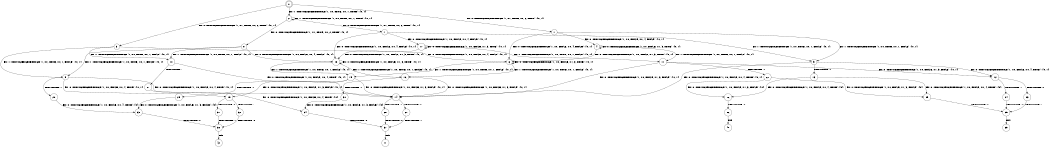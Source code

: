 digraph BCG {
size = "7, 10.5";
center = TRUE;
node [shape = circle];
0 [peripheries = 2];
0 -> 1 [label = "EX !0 !ATOMIC_EXCH_BRANCH (1, +1, TRUE, +0, 2, TRUE) !{0, 1}"];
0 -> 2 [label = "EX !1 !ATOMIC_EXCH_BRANCH (1, +0, TRUE, +0, 1, TRUE) !{0, 1}"];
0 -> 3 [label = "EX !0 !ATOMIC_EXCH_BRANCH (1, +1, TRUE, +0, 2, TRUE) !{0, 1}"];
1 -> 4 [label = "EX !0 !ATOMIC_EXCH_BRANCH (1, +0, FALSE, +0, 4, FALSE) !{0, 1}"];
1 -> 5 [label = "EX !1 !ATOMIC_EXCH_BRANCH (1, +0, TRUE, +0, 1, FALSE) !{0, 1}"];
1 -> 6 [label = "EX !0 !ATOMIC_EXCH_BRANCH (1, +0, FALSE, +0, 4, FALSE) !{0, 1}"];
2 -> 2 [label = "EX !1 !ATOMIC_EXCH_BRANCH (1, +0, TRUE, +0, 1, TRUE) !{0, 1}"];
2 -> 7 [label = "EX !0 !ATOMIC_EXCH_BRANCH (1, +1, TRUE, +0, 2, TRUE) !{0, 1}"];
2 -> 8 [label = "EX !0 !ATOMIC_EXCH_BRANCH (1, +1, TRUE, +0, 2, TRUE) !{0, 1}"];
3 -> 9 [label = "EX !1 !ATOMIC_EXCH_BRANCH (1, +0, TRUE, +0, 1, FALSE) !{0, 1}"];
3 -> 6 [label = "EX !0 !ATOMIC_EXCH_BRANCH (1, +0, FALSE, +0, 4, FALSE) !{0, 1}"];
3 -> 10 [label = "EX !1 !ATOMIC_EXCH_BRANCH (1, +0, TRUE, +0, 1, FALSE) !{0, 1}"];
4 -> 4 [label = "EX !0 !ATOMIC_EXCH_BRANCH (1, +0, FALSE, +1, 3, TRUE) !{0, 1}"];
4 -> 11 [label = "EX !1 !ATOMIC_EXCH_BRANCH (1, +0, TRUE, +0, 1, FALSE) !{0, 1}"];
4 -> 6 [label = "EX !0 !ATOMIC_EXCH_BRANCH (1, +0, FALSE, +1, 3, TRUE) !{0, 1}"];
5 -> 12 [label = "EX !0 !ATOMIC_EXCH_BRANCH (1, +0, FALSE, +0, 4, TRUE) !{0, 1}"];
5 -> 13 [label = "TERMINATE !1"];
5 -> 14 [label = "EX !0 !ATOMIC_EXCH_BRANCH (1, +0, FALSE, +0, 4, TRUE) !{0, 1}"];
6 -> 15 [label = "EX !1 !ATOMIC_EXCH_BRANCH (1, +0, TRUE, +0, 1, FALSE) !{0, 1}"];
6 -> 6 [label = "EX !0 !ATOMIC_EXCH_BRANCH (1, +0, FALSE, +1, 3, TRUE) !{0, 1}"];
6 -> 16 [label = "EX !1 !ATOMIC_EXCH_BRANCH (1, +0, TRUE, +0, 1, FALSE) !{0, 1}"];
7 -> 17 [label = "EX !0 !ATOMIC_EXCH_BRANCH (1, +0, FALSE, +0, 4, FALSE) !{0, 1}"];
7 -> 5 [label = "EX !1 !ATOMIC_EXCH_BRANCH (1, +0, TRUE, +0, 1, FALSE) !{0, 1}"];
7 -> 18 [label = "EX !0 !ATOMIC_EXCH_BRANCH (1, +0, FALSE, +0, 4, FALSE) !{0, 1}"];
8 -> 9 [label = "EX !1 !ATOMIC_EXCH_BRANCH (1, +0, TRUE, +0, 1, FALSE) !{0, 1}"];
8 -> 18 [label = "EX !0 !ATOMIC_EXCH_BRANCH (1, +0, FALSE, +0, 4, FALSE) !{0, 1}"];
8 -> 10 [label = "EX !1 !ATOMIC_EXCH_BRANCH (1, +0, TRUE, +0, 1, FALSE) !{0, 1}"];
9 -> 19 [label = "EX !0 !ATOMIC_EXCH_BRANCH (1, +0, FALSE, +0, 4, TRUE) !{0, 1}"];
9 -> 20 [label = "TERMINATE !1"];
9 -> 14 [label = "EX !0 !ATOMIC_EXCH_BRANCH (1, +0, FALSE, +0, 4, TRUE) !{0, 1}"];
10 -> 14 [label = "EX !0 !ATOMIC_EXCH_BRANCH (1, +0, FALSE, +0, 4, TRUE) !{0, 1}"];
10 -> 21 [label = "TERMINATE !1"];
11 -> 12 [label = "EX !0 !ATOMIC_EXCH_BRANCH (1, +0, FALSE, +1, 3, FALSE) !{0, 1}"];
11 -> 22 [label = "TERMINATE !1"];
11 -> 14 [label = "EX !0 !ATOMIC_EXCH_BRANCH (1, +0, FALSE, +1, 3, FALSE) !{0, 1}"];
12 -> 23 [label = "TERMINATE !0"];
12 -> 24 [label = "TERMINATE !1"];
13 -> 25 [label = "EX !0 !ATOMIC_EXCH_BRANCH (1, +0, FALSE, +0, 4, TRUE) !{0}"];
13 -> 26 [label = "EX !0 !ATOMIC_EXCH_BRANCH (1, +0, FALSE, +0, 4, TRUE) !{0}"];
14 -> 27 [label = "TERMINATE !0"];
14 -> 28 [label = "TERMINATE !1"];
15 -> 19 [label = "EX !0 !ATOMIC_EXCH_BRANCH (1, +0, FALSE, +1, 3, FALSE) !{0, 1}"];
15 -> 29 [label = "TERMINATE !1"];
15 -> 14 [label = "EX !0 !ATOMIC_EXCH_BRANCH (1, +0, FALSE, +1, 3, FALSE) !{0, 1}"];
16 -> 14 [label = "EX !0 !ATOMIC_EXCH_BRANCH (1, +0, FALSE, +1, 3, FALSE) !{0, 1}"];
16 -> 30 [label = "TERMINATE !1"];
17 -> 17 [label = "EX !0 !ATOMIC_EXCH_BRANCH (1, +0, FALSE, +1, 3, TRUE) !{0, 1}"];
17 -> 11 [label = "EX !1 !ATOMIC_EXCH_BRANCH (1, +0, TRUE, +0, 1, FALSE) !{0, 1}"];
17 -> 18 [label = "EX !0 !ATOMIC_EXCH_BRANCH (1, +0, FALSE, +1, 3, TRUE) !{0, 1}"];
18 -> 15 [label = "EX !1 !ATOMIC_EXCH_BRANCH (1, +0, TRUE, +0, 1, FALSE) !{0, 1}"];
18 -> 18 [label = "EX !0 !ATOMIC_EXCH_BRANCH (1, +0, FALSE, +1, 3, TRUE) !{0, 1}"];
18 -> 16 [label = "EX !1 !ATOMIC_EXCH_BRANCH (1, +0, TRUE, +0, 1, FALSE) !{0, 1}"];
19 -> 31 [label = "TERMINATE !0"];
19 -> 32 [label = "TERMINATE !1"];
20 -> 33 [label = "EX !0 !ATOMIC_EXCH_BRANCH (1, +0, FALSE, +0, 4, TRUE) !{0}"];
21 -> 34 [label = "EX !0 !ATOMIC_EXCH_BRANCH (1, +0, FALSE, +0, 4, TRUE) !{0}"];
22 -> 25 [label = "EX !0 !ATOMIC_EXCH_BRANCH (1, +0, FALSE, +1, 3, FALSE) !{0}"];
22 -> 26 [label = "EX !0 !ATOMIC_EXCH_BRANCH (1, +0, FALSE, +1, 3, FALSE) !{0}"];
23 -> 35 [label = "TERMINATE !1"];
24 -> 35 [label = "TERMINATE !0"];
25 -> 35 [label = "TERMINATE !0"];
26 -> 36 [label = "TERMINATE !0"];
27 -> 37 [label = "TERMINATE !1"];
28 -> 37 [label = "TERMINATE !0"];
29 -> 33 [label = "EX !0 !ATOMIC_EXCH_BRANCH (1, +0, FALSE, +1, 3, FALSE) !{0}"];
30 -> 34 [label = "EX !0 !ATOMIC_EXCH_BRANCH (1, +0, FALSE, +1, 3, FALSE) !{0}"];
31 -> 38 [label = "TERMINATE !1"];
32 -> 38 [label = "TERMINATE !0"];
33 -> 38 [label = "TERMINATE !0"];
34 -> 37 [label = "TERMINATE !0"];
35 -> 39 [label = "exit"];
36 -> 40 [label = "exit"];
37 -> 41 [label = "exit"];
38 -> 42 [label = "exit"];
}
